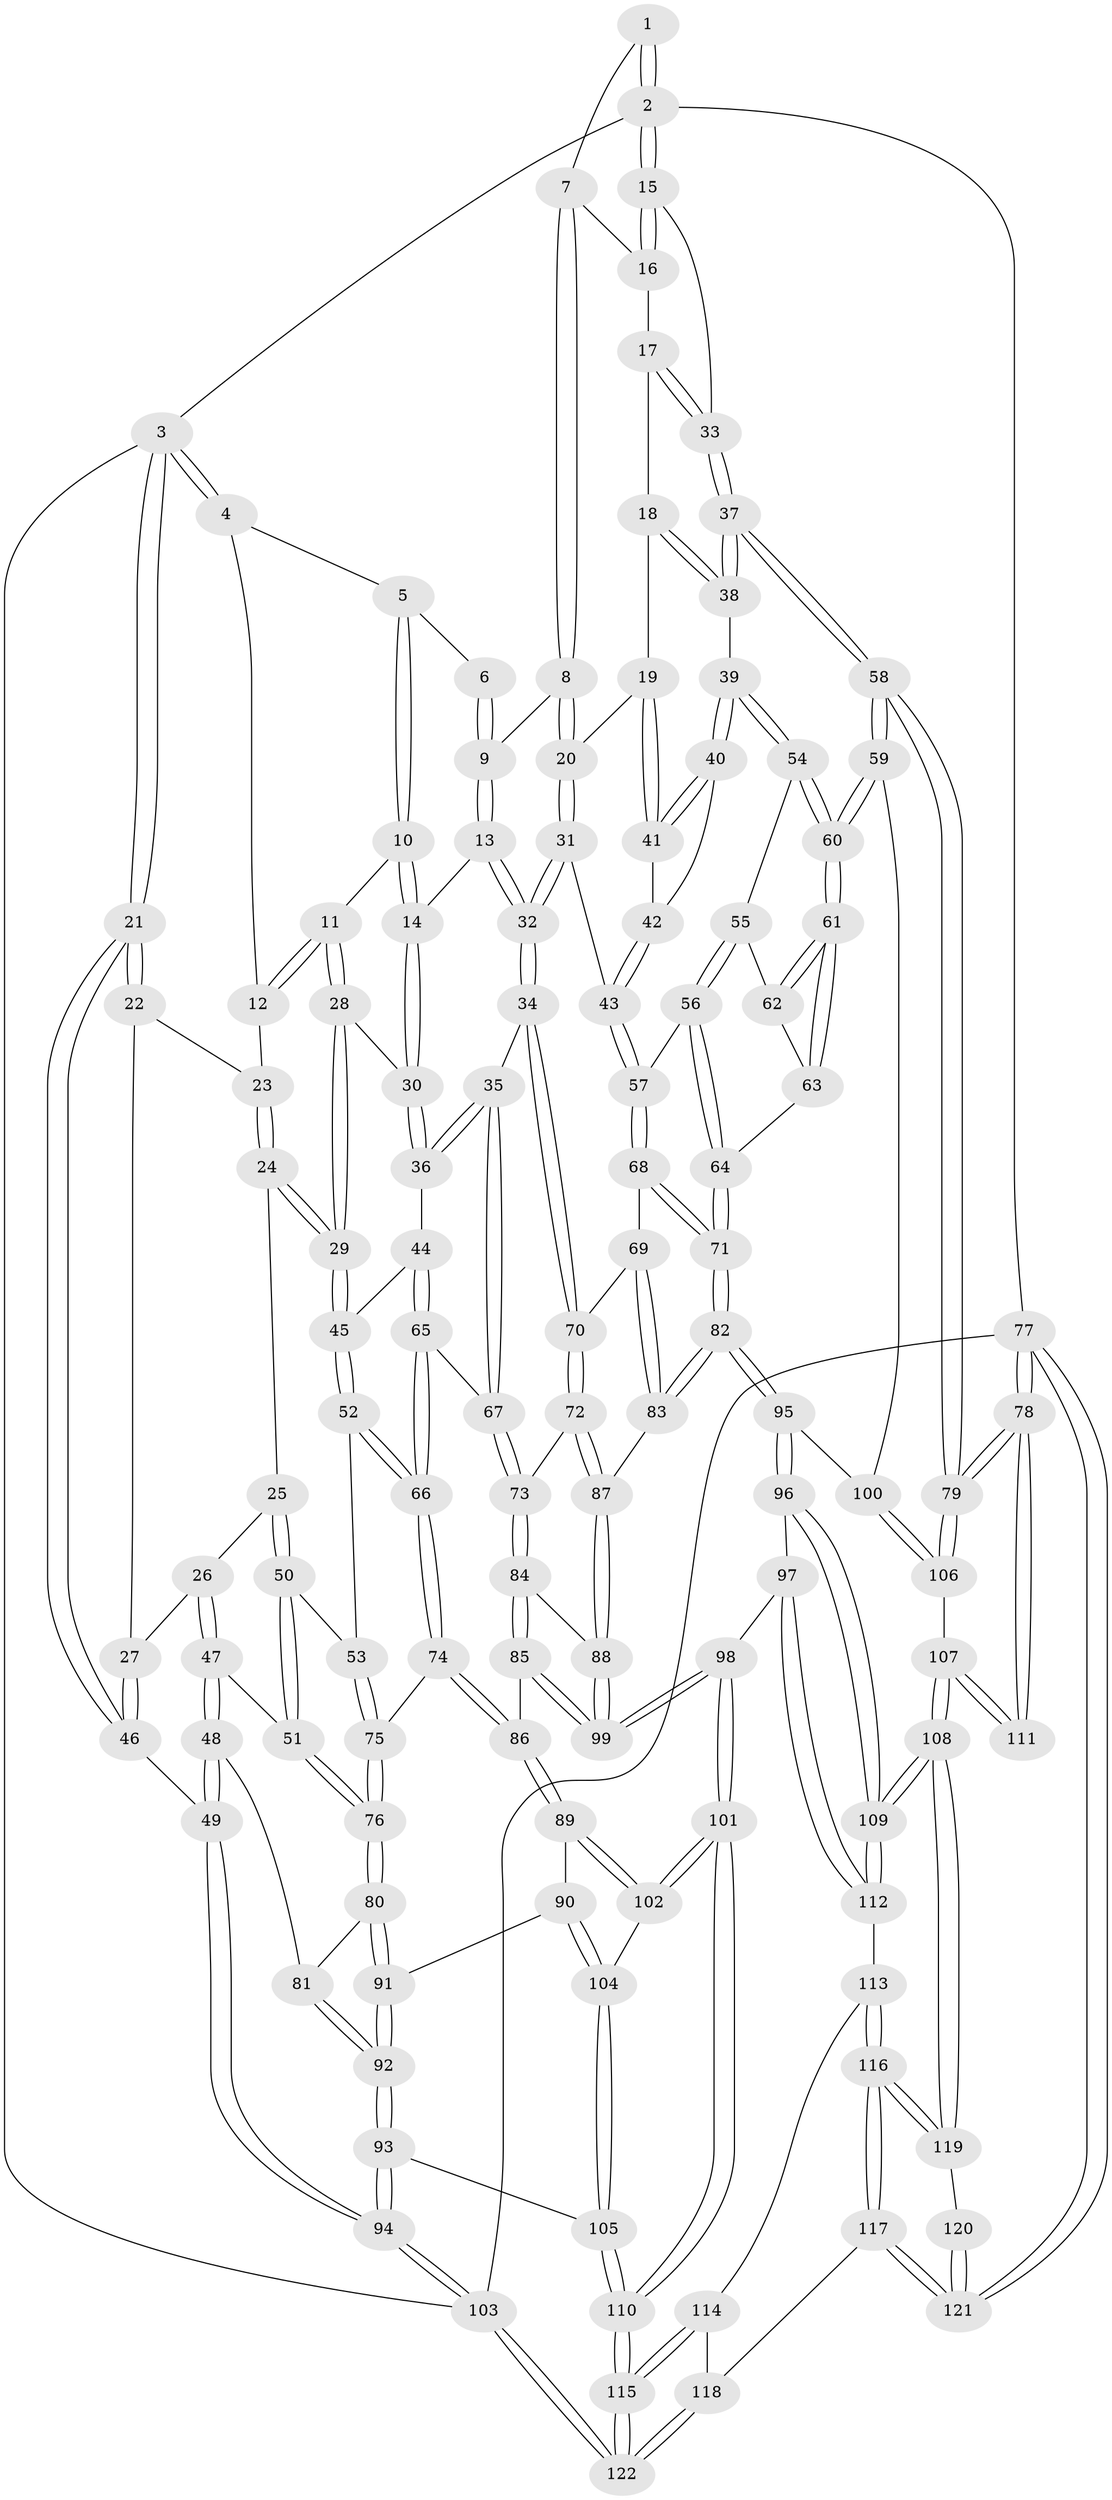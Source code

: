 // Generated by graph-tools (version 1.1) at 2025/38/03/09/25 02:38:40]
// undirected, 122 vertices, 302 edges
graph export_dot {
graph [start="1"]
  node [color=gray90,style=filled];
  1 [pos="+0.8813529957836659+0"];
  2 [pos="+1+0"];
  3 [pos="+0+0"];
  4 [pos="+0.32722111789836417+0"];
  5 [pos="+0.5016716004476485+0"];
  6 [pos="+0.550090888230228+0"];
  7 [pos="+0.8385267050692782+0.07172129486516157"];
  8 [pos="+0.7560751776997688+0.12806164993159913"];
  9 [pos="+0.7206121754889194+0.1086695055036645"];
  10 [pos="+0.4789450940135141+0.047023117633094816"];
  11 [pos="+0.261486362613061+0.1203505924625552"];
  12 [pos="+0.24002454755660757+0.10858659361401764"];
  13 [pos="+0.5430227563503871+0.14891429653280622"];
  14 [pos="+0.49424833223126563+0.11139399184540691"];
  15 [pos="+1+0"];
  16 [pos="+0.8576482019536578+0.08203911470941694"];
  17 [pos="+0.9403108105301482+0.17017632788839573"];
  18 [pos="+0.8949254024755747+0.2285313036266929"];
  19 [pos="+0.8054348951685882+0.23344827962017237"];
  20 [pos="+0.7551204342811276+0.20279673714569685"];
  21 [pos="+0+0"];
  22 [pos="+0.21063603001145162+0.11165838559653626"];
  23 [pos="+0.2250819383924392+0.11230962320897622"];
  24 [pos="+0.19768371585149994+0.2641422429747072"];
  25 [pos="+0.09707375178759625+0.2815592282708396"];
  26 [pos="+0.0437763148657526+0.24540896363582135"];
  27 [pos="+0.01898177099519399+0.2239898705797066"];
  28 [pos="+0.34112668945808816+0.24117122201570057"];
  29 [pos="+0.32653744920453726+0.31350840940736296"];
  30 [pos="+0.4424804653397651+0.17280350175103806"];
  31 [pos="+0.6395510334249993+0.3312642910701466"];
  32 [pos="+0.619959666423439+0.3343634907274955"];
  33 [pos="+1+0.200519035104336"];
  34 [pos="+0.6124085211963887+0.34114940816466316"];
  35 [pos="+0.6107846562110492+0.341356883025797"];
  36 [pos="+0.49811915071265234+0.34409666069731615"];
  37 [pos="+1+0.2946615206567891"];
  38 [pos="+0.9266114635790602+0.31901329190192423"];
  39 [pos="+0.9001841673893356+0.3404089006259454"];
  40 [pos="+0.8959448793499498+0.33863751505584744"];
  41 [pos="+0.8265787847374059+0.2885862704691336"];
  42 [pos="+0.7876136983563496+0.3522169277794494"];
  43 [pos="+0.74102149593785+0.389180316727786"];
  44 [pos="+0.42058830007128817+0.36581635990480205"];
  45 [pos="+0.32854043987769255+0.3214459180703418"];
  46 [pos="+0+0.1404783667000345"];
  47 [pos="+0.04122794077466321+0.47343259062206144"];
  48 [pos="+0+0.526039362872083"];
  49 [pos="+0+0.5507187487300034"];
  50 [pos="+0.15015463148665437+0.40671080353186934"];
  51 [pos="+0.1349553938835624+0.4236716992950558"];
  52 [pos="+0.285892873433175+0.374476547930448"];
  53 [pos="+0.17613254881915855+0.408627867270335"];
  54 [pos="+0.8993158231931202+0.34507335161700814"];
  55 [pos="+0.8847970605041974+0.3820212705479532"];
  56 [pos="+0.8275323916712533+0.4241328278412883"];
  57 [pos="+0.7505556516102099+0.4012412305086825"];
  58 [pos="+1+0.5884273473147543"];
  59 [pos="+1+0.5858136739599696"];
  60 [pos="+1+0.5806756940653417"];
  61 [pos="+1+0.5799022567846206"];
  62 [pos="+0.8955581810357766+0.3972706971786846"];
  63 [pos="+0.9097819490842912+0.5734734615192713"];
  64 [pos="+0.8933448356517334+0.574301462319503"];
  65 [pos="+0.42685880501376855+0.47035882239572535"];
  66 [pos="+0.30774529582513793+0.5297227002940603"];
  67 [pos="+0.46067627200996436+0.504086456046632"];
  68 [pos="+0.7435318176436138+0.5062922509929925"];
  69 [pos="+0.7126406408126581+0.5132093586129949"];
  70 [pos="+0.6045795259614524+0.5151182514082013"];
  71 [pos="+0.8347968028352469+0.6006019638877058"];
  72 [pos="+0.6010009422630687+0.5219354649873544"];
  73 [pos="+0.47462848080238884+0.5260339911793513"];
  74 [pos="+0.2923925664312238+0.5627190420991395"];
  75 [pos="+0.25293654090976325+0.5610964461871747"];
  76 [pos="+0.17588461537136074+0.5850313460657245"];
  77 [pos="+1+1"];
  78 [pos="+1+1"];
  79 [pos="+1+0.9226157383171116"];
  80 [pos="+0.16807199668234352+0.5908575543518596"];
  81 [pos="+0.13923592602563697+0.5872202231462657"];
  82 [pos="+0.7754855887823144+0.6744327647098368"];
  83 [pos="+0.6910732906273847+0.6313980919920996"];
  84 [pos="+0.45512282789130876+0.579356869694754"];
  85 [pos="+0.3964124119677003+0.6444495231692153"];
  86 [pos="+0.35057459013099906+0.6470372958100228"];
  87 [pos="+0.6151916442557621+0.6037710535596651"];
  88 [pos="+0.5804080993060378+0.6437430898713667"];
  89 [pos="+0.3412849115787587+0.6646143544223729"];
  90 [pos="+0.18199096981654117+0.7266625055489943"];
  91 [pos="+0.1725289682760982+0.7203530977822777"];
  92 [pos="+0.01481937481218583+0.7507825838509832"];
  93 [pos="+0+0.8222682520382604"];
  94 [pos="+0+0.8234179062161799"];
  95 [pos="+0.7725859982057534+0.7160319222576206"];
  96 [pos="+0.7540612111104307+0.7393635201111256"];
  97 [pos="+0.573014455349289+0.8144316688101885"];
  98 [pos="+0.5482228696960397+0.8043644167229252"];
  99 [pos="+0.5355958092834294+0.7510950266781695"];
  100 [pos="+0.8553775960873269+0.767284214317118"];
  101 [pos="+0.4108891114626237+0.891019092413889"];
  102 [pos="+0.3392045580579168+0.7747733953602646"];
  103 [pos="+0+1"];
  104 [pos="+0.21184871535443775+0.7971211830443213"];
  105 [pos="+0.19300668171418622+0.9109380638686165"];
  106 [pos="+0.9147990608059671+0.8426597712802986"];
  107 [pos="+0.8614167813018377+0.8808495405430943"];
  108 [pos="+0.7817655241239257+0.9135901043591492"];
  109 [pos="+0.776395872082811+0.9057042074698176"];
  110 [pos="+0.32364823020453826+1"];
  111 [pos="+0.8910356885565829+0.9634852140436521"];
  112 [pos="+0.6015456494519588+0.8615563928728585"];
  113 [pos="+0.6034707300238992+0.8718027100602951"];
  114 [pos="+0.5874856964104669+0.9082137270587449"];
  115 [pos="+0.3324069568574794+1"];
  116 [pos="+0.7213075596290751+1"];
  117 [pos="+0.713129125424567+1"];
  118 [pos="+0.480196398924845+1"];
  119 [pos="+0.7758483424776779+0.9798894980058039"];
  120 [pos="+0.8826211830870612+0.9652904520549304"];
  121 [pos="+0.8219450253641641+1"];
  122 [pos="+0.33409264269365646+1"];
  1 -- 2;
  1 -- 2;
  1 -- 7;
  2 -- 3;
  2 -- 15;
  2 -- 15;
  2 -- 77;
  3 -- 4;
  3 -- 4;
  3 -- 21;
  3 -- 21;
  3 -- 103;
  4 -- 5;
  4 -- 12;
  5 -- 6;
  5 -- 10;
  5 -- 10;
  6 -- 9;
  6 -- 9;
  7 -- 8;
  7 -- 8;
  7 -- 16;
  8 -- 9;
  8 -- 20;
  8 -- 20;
  9 -- 13;
  9 -- 13;
  10 -- 11;
  10 -- 14;
  10 -- 14;
  11 -- 12;
  11 -- 12;
  11 -- 28;
  11 -- 28;
  12 -- 23;
  13 -- 14;
  13 -- 32;
  13 -- 32;
  14 -- 30;
  14 -- 30;
  15 -- 16;
  15 -- 16;
  15 -- 33;
  16 -- 17;
  17 -- 18;
  17 -- 33;
  17 -- 33;
  18 -- 19;
  18 -- 38;
  18 -- 38;
  19 -- 20;
  19 -- 41;
  19 -- 41;
  20 -- 31;
  20 -- 31;
  21 -- 22;
  21 -- 22;
  21 -- 46;
  21 -- 46;
  22 -- 23;
  22 -- 27;
  23 -- 24;
  23 -- 24;
  24 -- 25;
  24 -- 29;
  24 -- 29;
  25 -- 26;
  25 -- 50;
  25 -- 50;
  26 -- 27;
  26 -- 47;
  26 -- 47;
  27 -- 46;
  27 -- 46;
  28 -- 29;
  28 -- 29;
  28 -- 30;
  29 -- 45;
  29 -- 45;
  30 -- 36;
  30 -- 36;
  31 -- 32;
  31 -- 32;
  31 -- 43;
  32 -- 34;
  32 -- 34;
  33 -- 37;
  33 -- 37;
  34 -- 35;
  34 -- 70;
  34 -- 70;
  35 -- 36;
  35 -- 36;
  35 -- 67;
  35 -- 67;
  36 -- 44;
  37 -- 38;
  37 -- 38;
  37 -- 58;
  37 -- 58;
  38 -- 39;
  39 -- 40;
  39 -- 40;
  39 -- 54;
  39 -- 54;
  40 -- 41;
  40 -- 41;
  40 -- 42;
  41 -- 42;
  42 -- 43;
  42 -- 43;
  43 -- 57;
  43 -- 57;
  44 -- 45;
  44 -- 65;
  44 -- 65;
  45 -- 52;
  45 -- 52;
  46 -- 49;
  47 -- 48;
  47 -- 48;
  47 -- 51;
  48 -- 49;
  48 -- 49;
  48 -- 81;
  49 -- 94;
  49 -- 94;
  50 -- 51;
  50 -- 51;
  50 -- 53;
  51 -- 76;
  51 -- 76;
  52 -- 53;
  52 -- 66;
  52 -- 66;
  53 -- 75;
  53 -- 75;
  54 -- 55;
  54 -- 60;
  54 -- 60;
  55 -- 56;
  55 -- 56;
  55 -- 62;
  56 -- 57;
  56 -- 64;
  56 -- 64;
  57 -- 68;
  57 -- 68;
  58 -- 59;
  58 -- 59;
  58 -- 79;
  58 -- 79;
  59 -- 60;
  59 -- 60;
  59 -- 100;
  60 -- 61;
  60 -- 61;
  61 -- 62;
  61 -- 62;
  61 -- 63;
  61 -- 63;
  62 -- 63;
  63 -- 64;
  64 -- 71;
  64 -- 71;
  65 -- 66;
  65 -- 66;
  65 -- 67;
  66 -- 74;
  66 -- 74;
  67 -- 73;
  67 -- 73;
  68 -- 69;
  68 -- 71;
  68 -- 71;
  69 -- 70;
  69 -- 83;
  69 -- 83;
  70 -- 72;
  70 -- 72;
  71 -- 82;
  71 -- 82;
  72 -- 73;
  72 -- 87;
  72 -- 87;
  73 -- 84;
  73 -- 84;
  74 -- 75;
  74 -- 86;
  74 -- 86;
  75 -- 76;
  75 -- 76;
  76 -- 80;
  76 -- 80;
  77 -- 78;
  77 -- 78;
  77 -- 121;
  77 -- 121;
  77 -- 103;
  78 -- 79;
  78 -- 79;
  78 -- 111;
  78 -- 111;
  79 -- 106;
  79 -- 106;
  80 -- 81;
  80 -- 91;
  80 -- 91;
  81 -- 92;
  81 -- 92;
  82 -- 83;
  82 -- 83;
  82 -- 95;
  82 -- 95;
  83 -- 87;
  84 -- 85;
  84 -- 85;
  84 -- 88;
  85 -- 86;
  85 -- 99;
  85 -- 99;
  86 -- 89;
  86 -- 89;
  87 -- 88;
  87 -- 88;
  88 -- 99;
  88 -- 99;
  89 -- 90;
  89 -- 102;
  89 -- 102;
  90 -- 91;
  90 -- 104;
  90 -- 104;
  91 -- 92;
  91 -- 92;
  92 -- 93;
  92 -- 93;
  93 -- 94;
  93 -- 94;
  93 -- 105;
  94 -- 103;
  94 -- 103;
  95 -- 96;
  95 -- 96;
  95 -- 100;
  96 -- 97;
  96 -- 109;
  96 -- 109;
  97 -- 98;
  97 -- 112;
  97 -- 112;
  98 -- 99;
  98 -- 99;
  98 -- 101;
  98 -- 101;
  100 -- 106;
  100 -- 106;
  101 -- 102;
  101 -- 102;
  101 -- 110;
  101 -- 110;
  102 -- 104;
  103 -- 122;
  103 -- 122;
  104 -- 105;
  104 -- 105;
  105 -- 110;
  105 -- 110;
  106 -- 107;
  107 -- 108;
  107 -- 108;
  107 -- 111;
  107 -- 111;
  108 -- 109;
  108 -- 109;
  108 -- 119;
  108 -- 119;
  109 -- 112;
  109 -- 112;
  110 -- 115;
  110 -- 115;
  112 -- 113;
  113 -- 114;
  113 -- 116;
  113 -- 116;
  114 -- 115;
  114 -- 115;
  114 -- 118;
  115 -- 122;
  115 -- 122;
  116 -- 117;
  116 -- 117;
  116 -- 119;
  116 -- 119;
  117 -- 118;
  117 -- 121;
  117 -- 121;
  118 -- 122;
  118 -- 122;
  119 -- 120;
  120 -- 121;
  120 -- 121;
}
